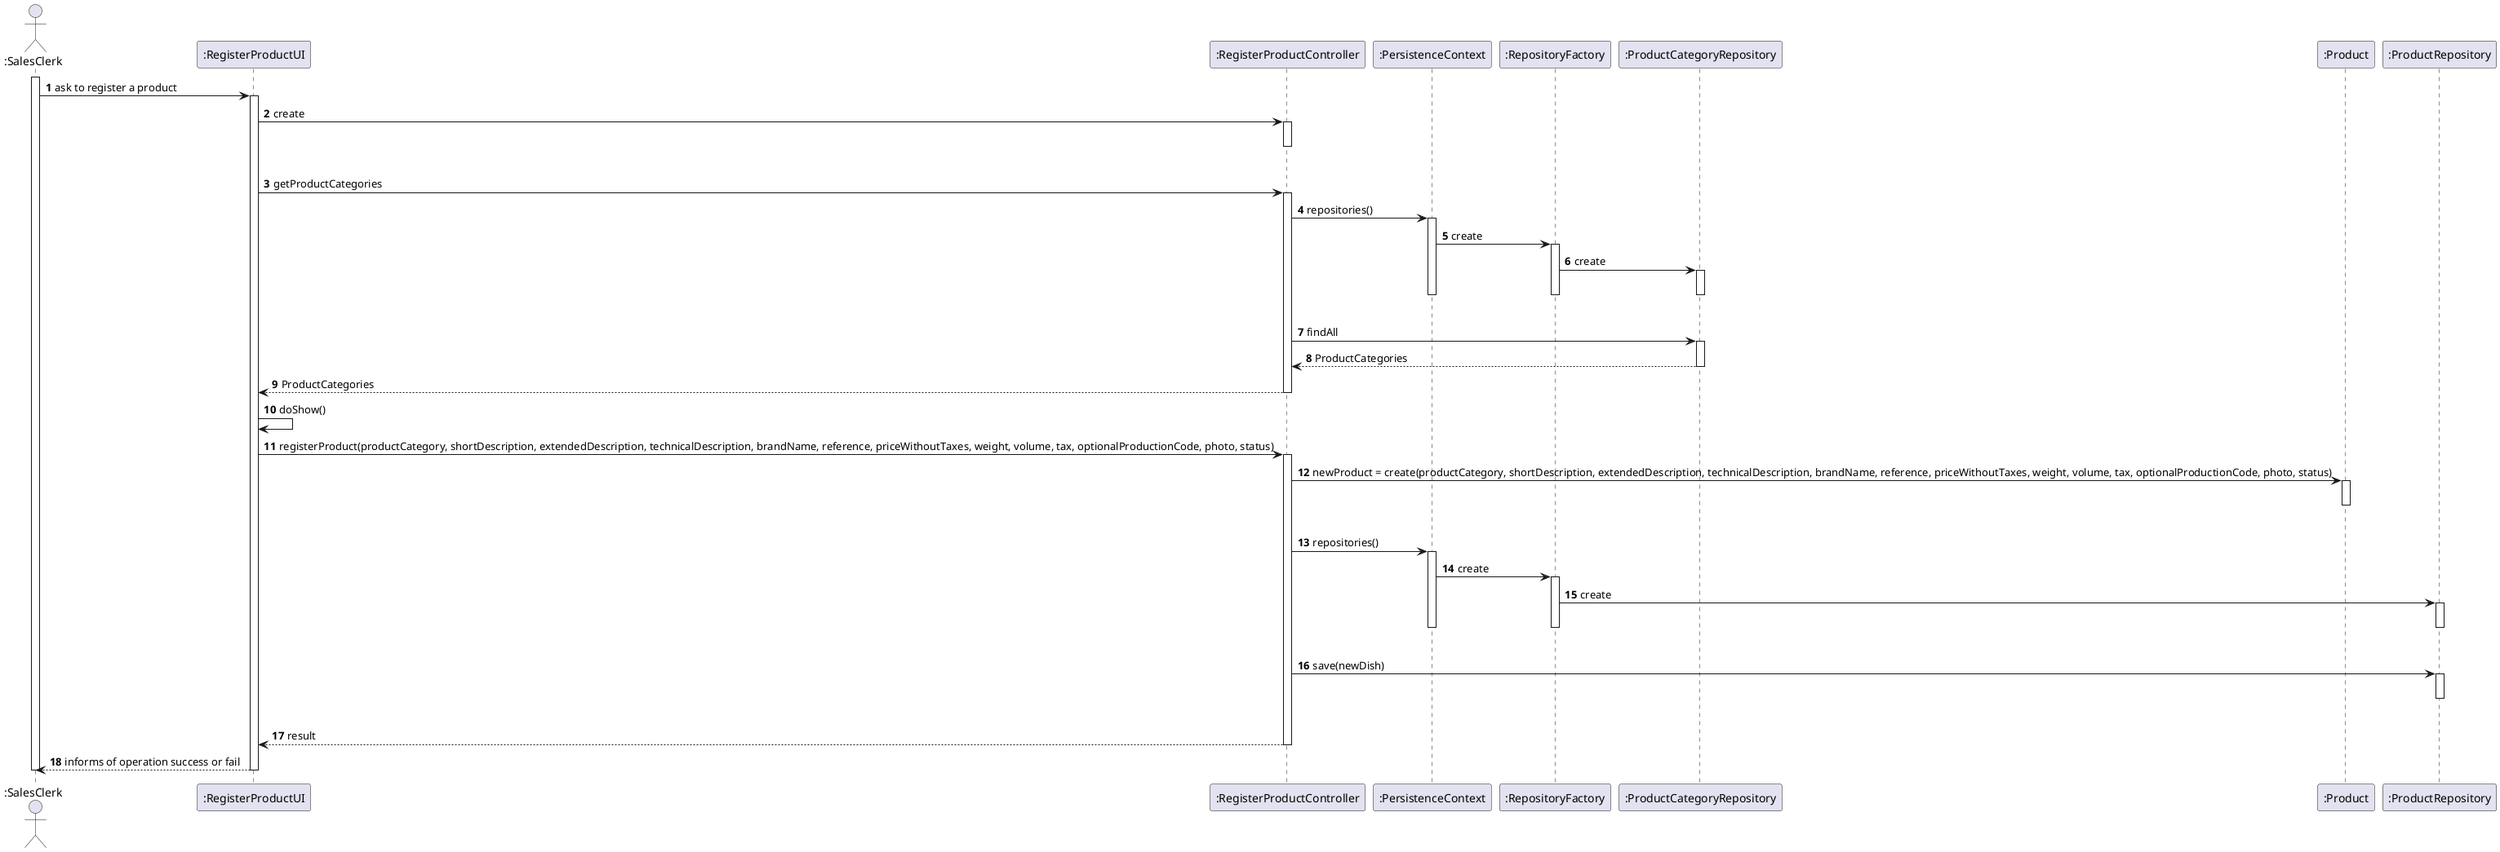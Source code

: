 @startuml
'https://plantuml.com/sequence-diagram

autonumber

Actor ":SalesClerk" as SC
participant ":RegisterProductUI" as UI
participant ":RegisterProductController" as CTRL
participant ":PersistenceContext" as Persistance
participant ":RepositoryFactory" as Factory
participant ":ProductCategoryRepository" as CatRep
participant ":Product" as Prod
participant ":ProductRepository" as ProRep

activate SC
SC -> UI : ask to register a product
activate UI
UI -> CTRL : create
activate CTRL
|||
deactivate CTRL
UI -> CTRL : getProductCategories
activate CTRL
CTRL -> Persistance : repositories()
activate Persistance
Persistance -> Factory : create
activate Factory
Factory -> CatRep : create
activate CatRep
|||
deactivate CatRep
deactivate Factory
deactivate Persistance
CTRL -> CatRep : findAll
activate CatRep
CatRep --> CTRL : ProductCategories
deactivate CatRep
CTRL --> UI : ProductCategories
deactivate CTRL
UI -> UI : doShow()
UI -> CTRL : registerProduct(productCategory, shortDescription, extendedDescription, technicalDescription, brandName, reference, priceWithoutTaxes, weight, volume, tax, optionalProductionCode, photo, status)
activate CTRL
CTRL -> Prod : newProduct = create(productCategory, shortDescription, extendedDescription, technicalDescription, brandName, reference, priceWithoutTaxes, weight, volume, tax, optionalProductionCode, photo, status)
activate Prod
|||
deactivate Prod
CTRL -> Persistance : repositories()
activate Persistance
Persistance -> Factory : create
activate Factory
Factory -> ProRep : create
activate ProRep
|||
deactivate ProRep
deactivate Factory
deactivate Persistance
CTRL -> ProRep : save(newDish)
activate ProRep
|||
deactivate ProRep
CTRL --> UI : result
deactivate CTRL
UI --> SC : informs of operation success or fail
deactivate UI
deactivate SC

@enduml